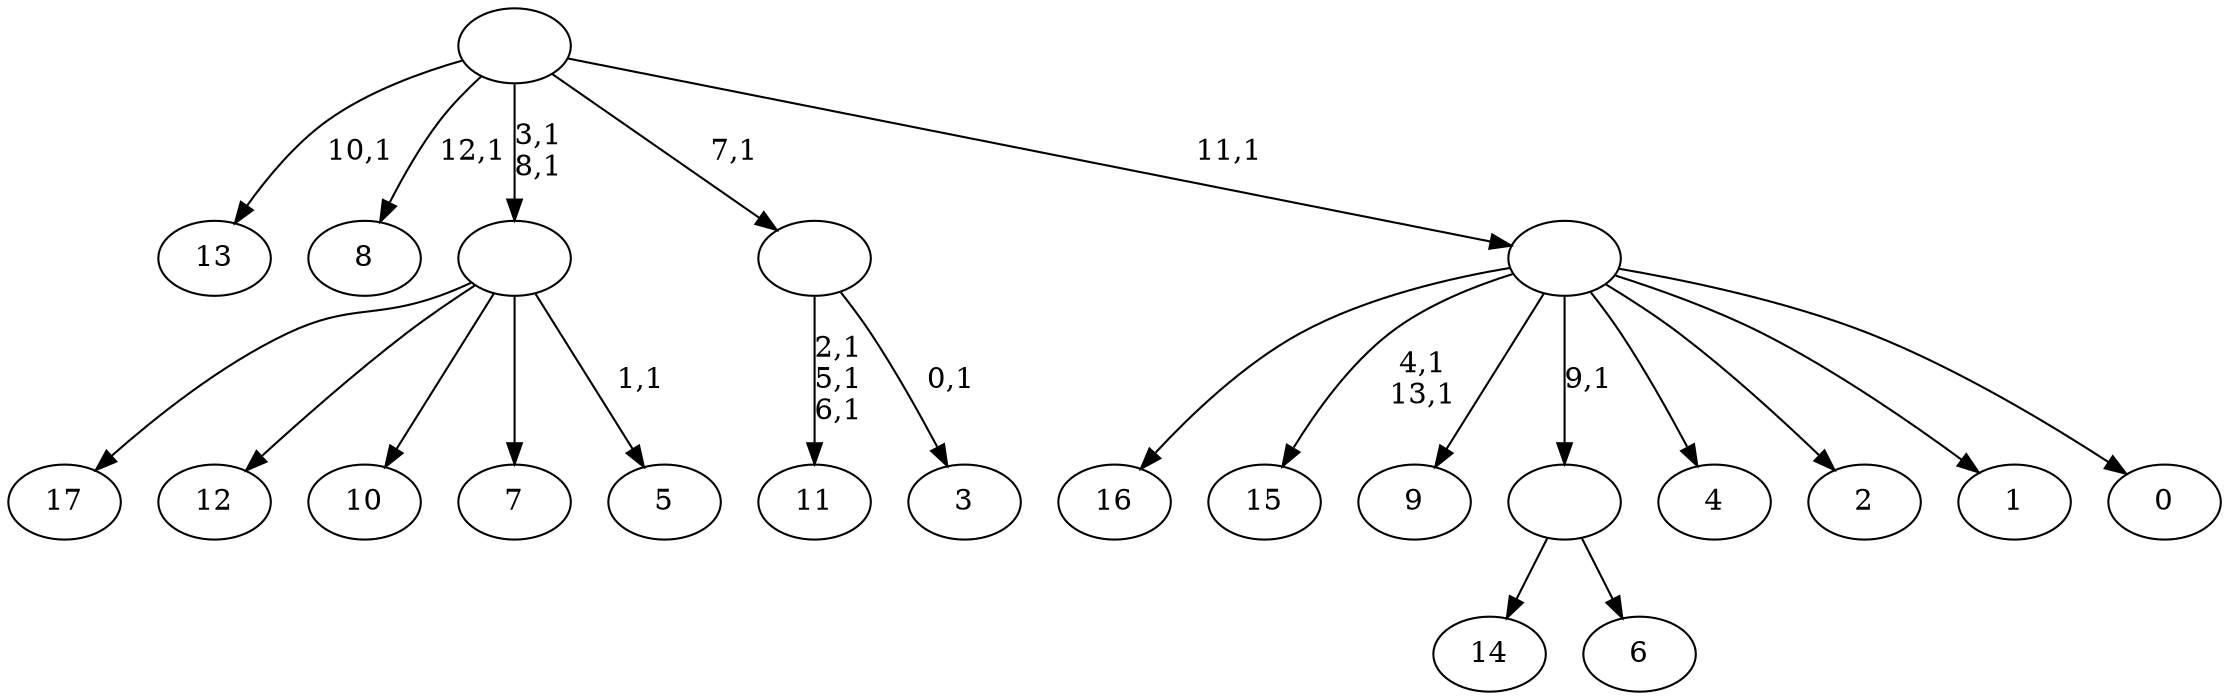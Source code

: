 digraph T {
	32 [label="17"]
	31 [label="16"]
	30 [label="15"]
	27 [label="14"]
	26 [label="13"]
	24 [label="12"]
	23 [label="11"]
	19 [label="10"]
	18 [label="9"]
	17 [label="8"]
	15 [label="7"]
	14 [label="6"]
	13 [label=""]
	12 [label="5"]
	10 [label=""]
	8 [label="4"]
	7 [label="3"]
	5 [label=""]
	4 [label="2"]
	3 [label="1"]
	2 [label="0"]
	1 [label=""]
	0 [label=""]
	13 -> 27 [label=""]
	13 -> 14 [label=""]
	10 -> 12 [label="1,1"]
	10 -> 32 [label=""]
	10 -> 24 [label=""]
	10 -> 19 [label=""]
	10 -> 15 [label=""]
	5 -> 7 [label="0,1"]
	5 -> 23 [label="2,1\n5,1\n6,1"]
	1 -> 30 [label="4,1\n13,1"]
	1 -> 31 [label=""]
	1 -> 18 [label=""]
	1 -> 13 [label="9,1"]
	1 -> 8 [label=""]
	1 -> 4 [label=""]
	1 -> 3 [label=""]
	1 -> 2 [label=""]
	0 -> 10 [label="3,1\n8,1"]
	0 -> 17 [label="12,1"]
	0 -> 26 [label="10,1"]
	0 -> 5 [label="7,1"]
	0 -> 1 [label="11,1"]
}

